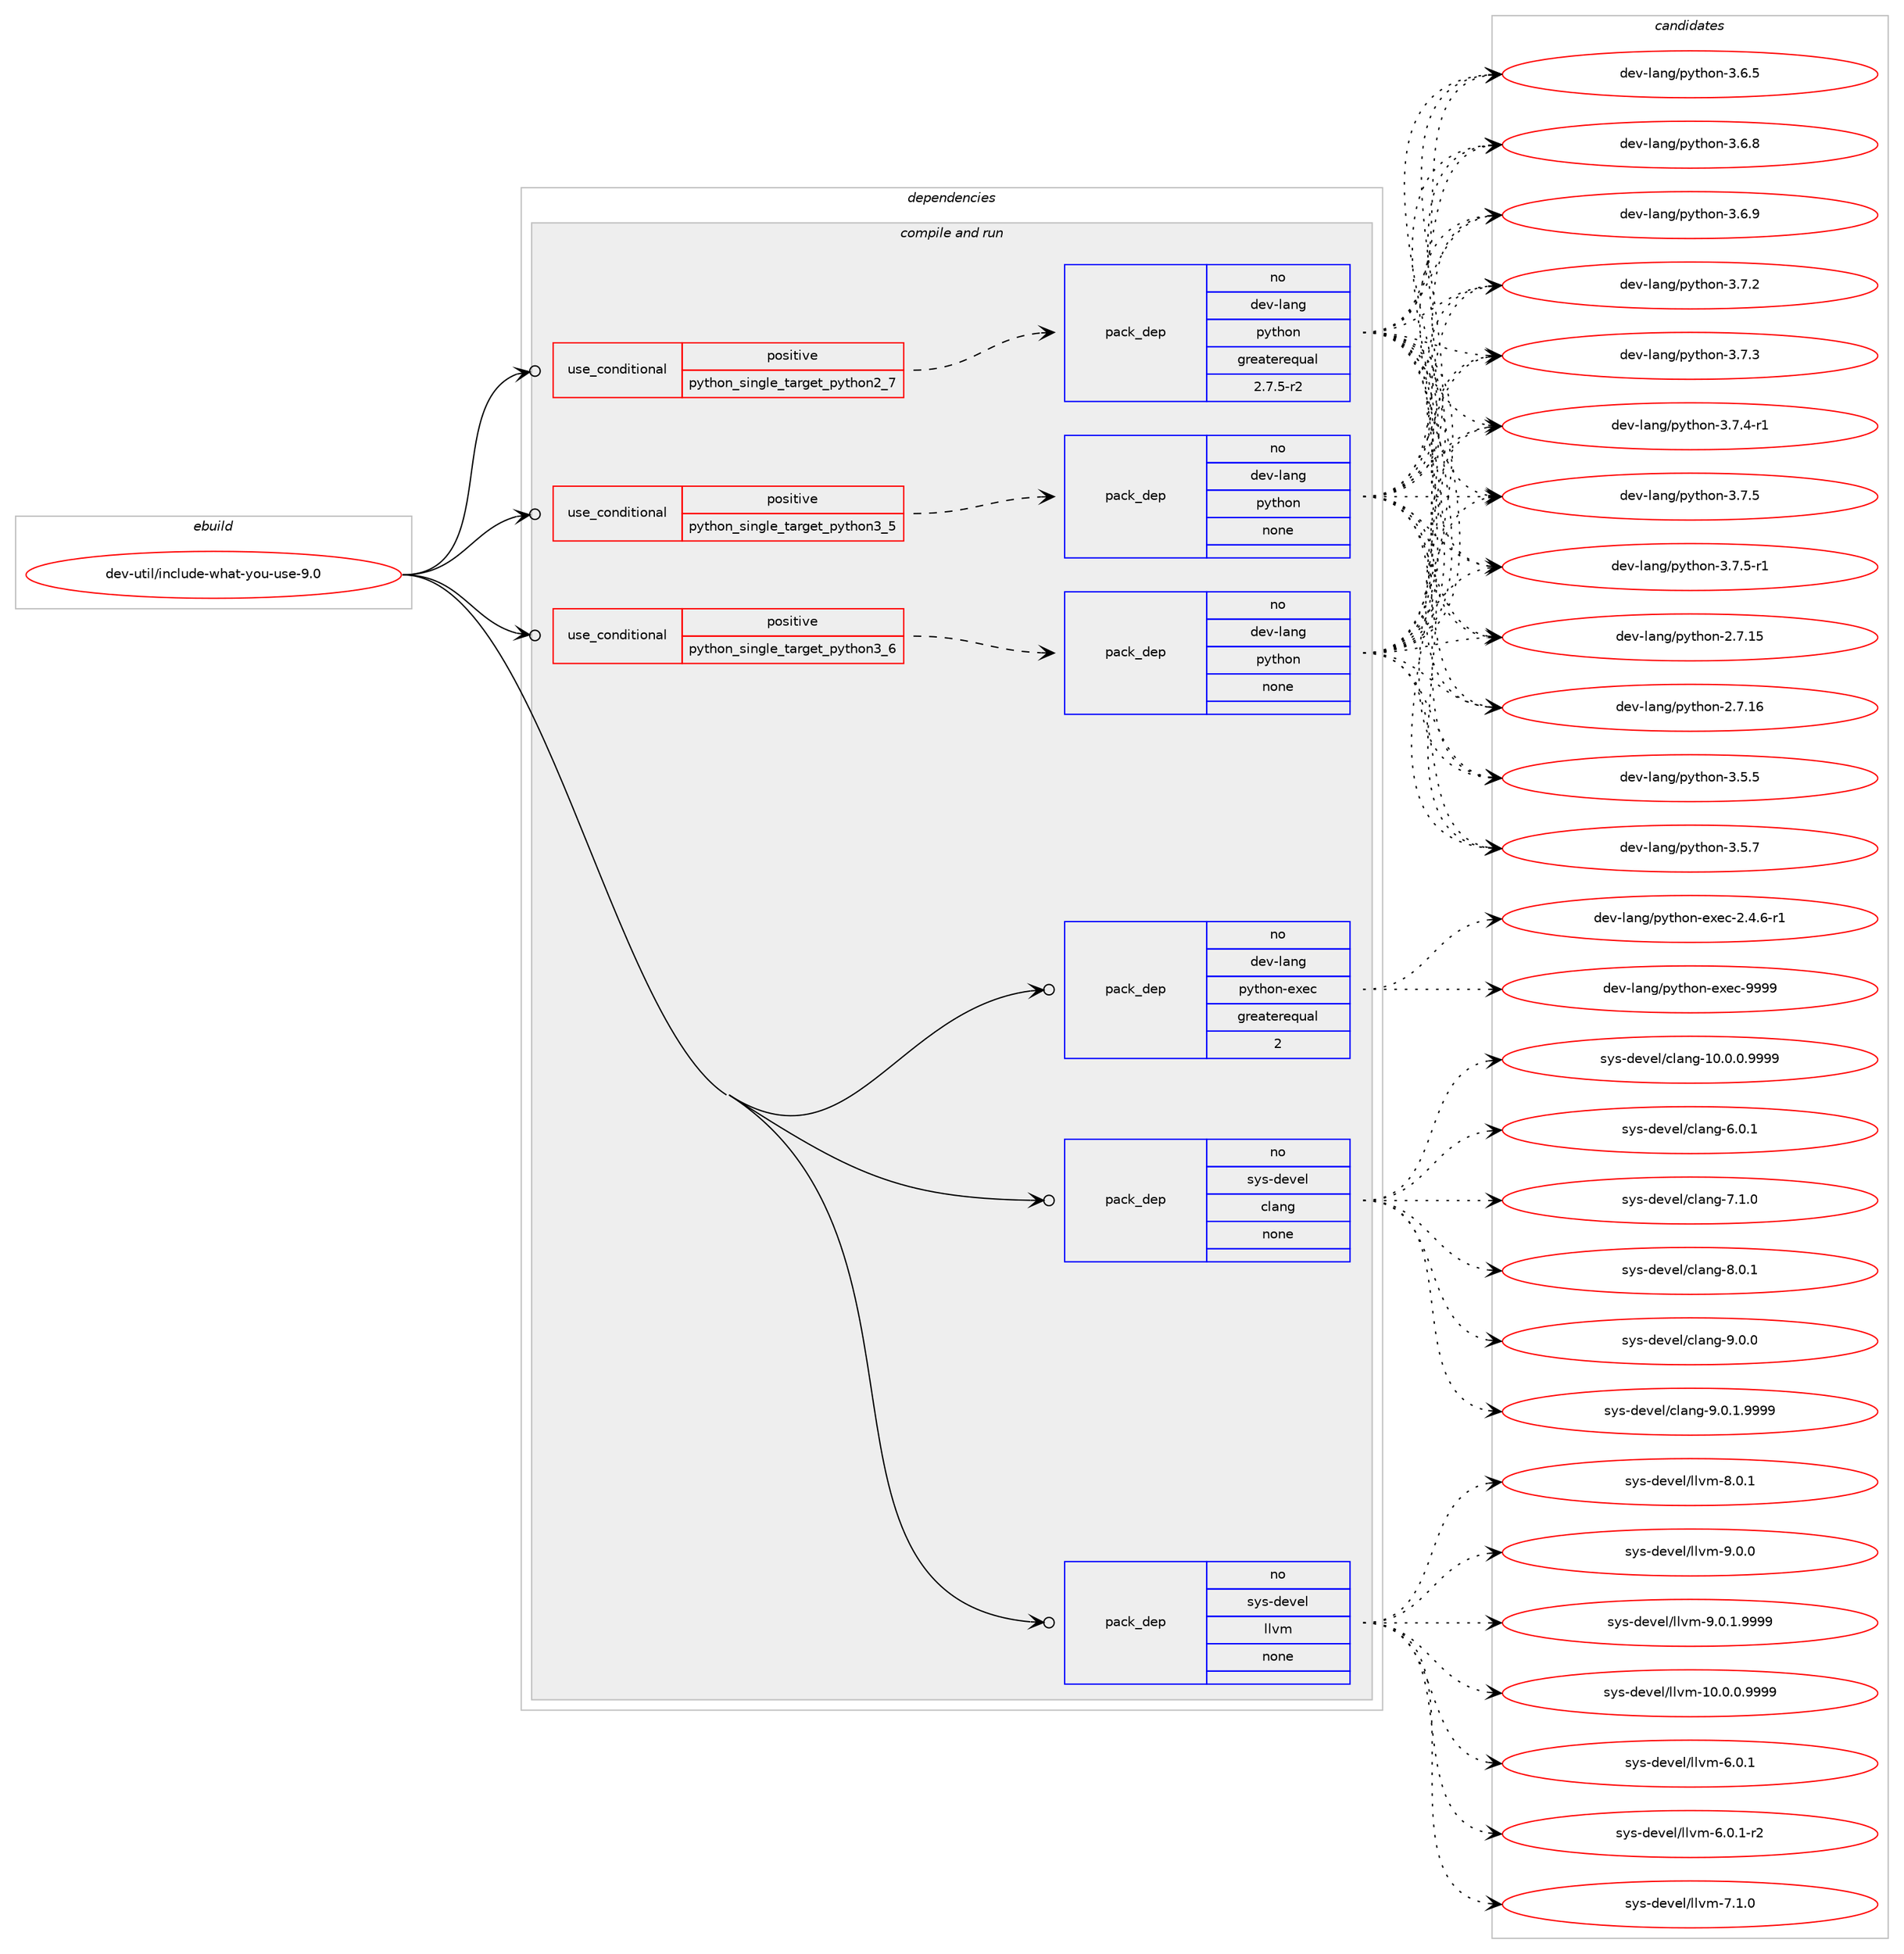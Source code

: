 digraph prolog {

# *************
# Graph options
# *************

newrank=true;
concentrate=true;
compound=true;
graph [rankdir=LR,fontname=Helvetica,fontsize=10,ranksep=1.5];#, ranksep=2.5, nodesep=0.2];
edge  [arrowhead=vee];
node  [fontname=Helvetica,fontsize=10];

# **********
# The ebuild
# **********

subgraph cluster_leftcol {
color=gray;
rank=same;
label=<<i>ebuild</i>>;
id [label="dev-util/include-what-you-use-9.0", color=red, width=4, href="../dev-util/include-what-you-use-9.0.svg"];
}

# ****************
# The dependencies
# ****************

subgraph cluster_midcol {
color=gray;
label=<<i>dependencies</i>>;
subgraph cluster_compile {
fillcolor="#eeeeee";
style=filled;
label=<<i>compile</i>>;
}
subgraph cluster_compileandrun {
fillcolor="#eeeeee";
style=filled;
label=<<i>compile and run</i>>;
subgraph cond182859 {
dependency729845 [label=<<TABLE BORDER="0" CELLBORDER="1" CELLSPACING="0" CELLPADDING="4"><TR><TD ROWSPAN="3" CELLPADDING="10">use_conditional</TD></TR><TR><TD>positive</TD></TR><TR><TD>python_single_target_python2_7</TD></TR></TABLE>>, shape=none, color=red];
subgraph pack534838 {
dependency729846 [label=<<TABLE BORDER="0" CELLBORDER="1" CELLSPACING="0" CELLPADDING="4" WIDTH="220"><TR><TD ROWSPAN="6" CELLPADDING="30">pack_dep</TD></TR><TR><TD WIDTH="110">no</TD></TR><TR><TD>dev-lang</TD></TR><TR><TD>python</TD></TR><TR><TD>greaterequal</TD></TR><TR><TD>2.7.5-r2</TD></TR></TABLE>>, shape=none, color=blue];
}
dependency729845:e -> dependency729846:w [weight=20,style="dashed",arrowhead="vee"];
}
id:e -> dependency729845:w [weight=20,style="solid",arrowhead="odotvee"];
subgraph cond182860 {
dependency729847 [label=<<TABLE BORDER="0" CELLBORDER="1" CELLSPACING="0" CELLPADDING="4"><TR><TD ROWSPAN="3" CELLPADDING="10">use_conditional</TD></TR><TR><TD>positive</TD></TR><TR><TD>python_single_target_python3_5</TD></TR></TABLE>>, shape=none, color=red];
subgraph pack534839 {
dependency729848 [label=<<TABLE BORDER="0" CELLBORDER="1" CELLSPACING="0" CELLPADDING="4" WIDTH="220"><TR><TD ROWSPAN="6" CELLPADDING="30">pack_dep</TD></TR><TR><TD WIDTH="110">no</TD></TR><TR><TD>dev-lang</TD></TR><TR><TD>python</TD></TR><TR><TD>none</TD></TR><TR><TD></TD></TR></TABLE>>, shape=none, color=blue];
}
dependency729847:e -> dependency729848:w [weight=20,style="dashed",arrowhead="vee"];
}
id:e -> dependency729847:w [weight=20,style="solid",arrowhead="odotvee"];
subgraph cond182861 {
dependency729849 [label=<<TABLE BORDER="0" CELLBORDER="1" CELLSPACING="0" CELLPADDING="4"><TR><TD ROWSPAN="3" CELLPADDING="10">use_conditional</TD></TR><TR><TD>positive</TD></TR><TR><TD>python_single_target_python3_6</TD></TR></TABLE>>, shape=none, color=red];
subgraph pack534840 {
dependency729850 [label=<<TABLE BORDER="0" CELLBORDER="1" CELLSPACING="0" CELLPADDING="4" WIDTH="220"><TR><TD ROWSPAN="6" CELLPADDING="30">pack_dep</TD></TR><TR><TD WIDTH="110">no</TD></TR><TR><TD>dev-lang</TD></TR><TR><TD>python</TD></TR><TR><TD>none</TD></TR><TR><TD></TD></TR></TABLE>>, shape=none, color=blue];
}
dependency729849:e -> dependency729850:w [weight=20,style="dashed",arrowhead="vee"];
}
id:e -> dependency729849:w [weight=20,style="solid",arrowhead="odotvee"];
subgraph pack534841 {
dependency729851 [label=<<TABLE BORDER="0" CELLBORDER="1" CELLSPACING="0" CELLPADDING="4" WIDTH="220"><TR><TD ROWSPAN="6" CELLPADDING="30">pack_dep</TD></TR><TR><TD WIDTH="110">no</TD></TR><TR><TD>dev-lang</TD></TR><TR><TD>python-exec</TD></TR><TR><TD>greaterequal</TD></TR><TR><TD>2</TD></TR></TABLE>>, shape=none, color=blue];
}
id:e -> dependency729851:w [weight=20,style="solid",arrowhead="odotvee"];
subgraph pack534842 {
dependency729852 [label=<<TABLE BORDER="0" CELLBORDER="1" CELLSPACING="0" CELLPADDING="4" WIDTH="220"><TR><TD ROWSPAN="6" CELLPADDING="30">pack_dep</TD></TR><TR><TD WIDTH="110">no</TD></TR><TR><TD>sys-devel</TD></TR><TR><TD>clang</TD></TR><TR><TD>none</TD></TR><TR><TD></TD></TR></TABLE>>, shape=none, color=blue];
}
id:e -> dependency729852:w [weight=20,style="solid",arrowhead="odotvee"];
subgraph pack534843 {
dependency729853 [label=<<TABLE BORDER="0" CELLBORDER="1" CELLSPACING="0" CELLPADDING="4" WIDTH="220"><TR><TD ROWSPAN="6" CELLPADDING="30">pack_dep</TD></TR><TR><TD WIDTH="110">no</TD></TR><TR><TD>sys-devel</TD></TR><TR><TD>llvm</TD></TR><TR><TD>none</TD></TR><TR><TD></TD></TR></TABLE>>, shape=none, color=blue];
}
id:e -> dependency729853:w [weight=20,style="solid",arrowhead="odotvee"];
}
subgraph cluster_run {
fillcolor="#eeeeee";
style=filled;
label=<<i>run</i>>;
}
}

# **************
# The candidates
# **************

subgraph cluster_choices {
rank=same;
color=gray;
label=<<i>candidates</i>>;

subgraph choice534838 {
color=black;
nodesep=1;
choice10010111845108971101034711212111610411111045504655464953 [label="dev-lang/python-2.7.15", color=red, width=4,href="../dev-lang/python-2.7.15.svg"];
choice10010111845108971101034711212111610411111045504655464954 [label="dev-lang/python-2.7.16", color=red, width=4,href="../dev-lang/python-2.7.16.svg"];
choice100101118451089711010347112121116104111110455146534653 [label="dev-lang/python-3.5.5", color=red, width=4,href="../dev-lang/python-3.5.5.svg"];
choice100101118451089711010347112121116104111110455146534655 [label="dev-lang/python-3.5.7", color=red, width=4,href="../dev-lang/python-3.5.7.svg"];
choice100101118451089711010347112121116104111110455146544653 [label="dev-lang/python-3.6.5", color=red, width=4,href="../dev-lang/python-3.6.5.svg"];
choice100101118451089711010347112121116104111110455146544656 [label="dev-lang/python-3.6.8", color=red, width=4,href="../dev-lang/python-3.6.8.svg"];
choice100101118451089711010347112121116104111110455146544657 [label="dev-lang/python-3.6.9", color=red, width=4,href="../dev-lang/python-3.6.9.svg"];
choice100101118451089711010347112121116104111110455146554650 [label="dev-lang/python-3.7.2", color=red, width=4,href="../dev-lang/python-3.7.2.svg"];
choice100101118451089711010347112121116104111110455146554651 [label="dev-lang/python-3.7.3", color=red, width=4,href="../dev-lang/python-3.7.3.svg"];
choice1001011184510897110103471121211161041111104551465546524511449 [label="dev-lang/python-3.7.4-r1", color=red, width=4,href="../dev-lang/python-3.7.4-r1.svg"];
choice100101118451089711010347112121116104111110455146554653 [label="dev-lang/python-3.7.5", color=red, width=4,href="../dev-lang/python-3.7.5.svg"];
choice1001011184510897110103471121211161041111104551465546534511449 [label="dev-lang/python-3.7.5-r1", color=red, width=4,href="../dev-lang/python-3.7.5-r1.svg"];
dependency729846:e -> choice10010111845108971101034711212111610411111045504655464953:w [style=dotted,weight="100"];
dependency729846:e -> choice10010111845108971101034711212111610411111045504655464954:w [style=dotted,weight="100"];
dependency729846:e -> choice100101118451089711010347112121116104111110455146534653:w [style=dotted,weight="100"];
dependency729846:e -> choice100101118451089711010347112121116104111110455146534655:w [style=dotted,weight="100"];
dependency729846:e -> choice100101118451089711010347112121116104111110455146544653:w [style=dotted,weight="100"];
dependency729846:e -> choice100101118451089711010347112121116104111110455146544656:w [style=dotted,weight="100"];
dependency729846:e -> choice100101118451089711010347112121116104111110455146544657:w [style=dotted,weight="100"];
dependency729846:e -> choice100101118451089711010347112121116104111110455146554650:w [style=dotted,weight="100"];
dependency729846:e -> choice100101118451089711010347112121116104111110455146554651:w [style=dotted,weight="100"];
dependency729846:e -> choice1001011184510897110103471121211161041111104551465546524511449:w [style=dotted,weight="100"];
dependency729846:e -> choice100101118451089711010347112121116104111110455146554653:w [style=dotted,weight="100"];
dependency729846:e -> choice1001011184510897110103471121211161041111104551465546534511449:w [style=dotted,weight="100"];
}
subgraph choice534839 {
color=black;
nodesep=1;
choice10010111845108971101034711212111610411111045504655464953 [label="dev-lang/python-2.7.15", color=red, width=4,href="../dev-lang/python-2.7.15.svg"];
choice10010111845108971101034711212111610411111045504655464954 [label="dev-lang/python-2.7.16", color=red, width=4,href="../dev-lang/python-2.7.16.svg"];
choice100101118451089711010347112121116104111110455146534653 [label="dev-lang/python-3.5.5", color=red, width=4,href="../dev-lang/python-3.5.5.svg"];
choice100101118451089711010347112121116104111110455146534655 [label="dev-lang/python-3.5.7", color=red, width=4,href="../dev-lang/python-3.5.7.svg"];
choice100101118451089711010347112121116104111110455146544653 [label="dev-lang/python-3.6.5", color=red, width=4,href="../dev-lang/python-3.6.5.svg"];
choice100101118451089711010347112121116104111110455146544656 [label="dev-lang/python-3.6.8", color=red, width=4,href="../dev-lang/python-3.6.8.svg"];
choice100101118451089711010347112121116104111110455146544657 [label="dev-lang/python-3.6.9", color=red, width=4,href="../dev-lang/python-3.6.9.svg"];
choice100101118451089711010347112121116104111110455146554650 [label="dev-lang/python-3.7.2", color=red, width=4,href="../dev-lang/python-3.7.2.svg"];
choice100101118451089711010347112121116104111110455146554651 [label="dev-lang/python-3.7.3", color=red, width=4,href="../dev-lang/python-3.7.3.svg"];
choice1001011184510897110103471121211161041111104551465546524511449 [label="dev-lang/python-3.7.4-r1", color=red, width=4,href="../dev-lang/python-3.7.4-r1.svg"];
choice100101118451089711010347112121116104111110455146554653 [label="dev-lang/python-3.7.5", color=red, width=4,href="../dev-lang/python-3.7.5.svg"];
choice1001011184510897110103471121211161041111104551465546534511449 [label="dev-lang/python-3.7.5-r1", color=red, width=4,href="../dev-lang/python-3.7.5-r1.svg"];
dependency729848:e -> choice10010111845108971101034711212111610411111045504655464953:w [style=dotted,weight="100"];
dependency729848:e -> choice10010111845108971101034711212111610411111045504655464954:w [style=dotted,weight="100"];
dependency729848:e -> choice100101118451089711010347112121116104111110455146534653:w [style=dotted,weight="100"];
dependency729848:e -> choice100101118451089711010347112121116104111110455146534655:w [style=dotted,weight="100"];
dependency729848:e -> choice100101118451089711010347112121116104111110455146544653:w [style=dotted,weight="100"];
dependency729848:e -> choice100101118451089711010347112121116104111110455146544656:w [style=dotted,weight="100"];
dependency729848:e -> choice100101118451089711010347112121116104111110455146544657:w [style=dotted,weight="100"];
dependency729848:e -> choice100101118451089711010347112121116104111110455146554650:w [style=dotted,weight="100"];
dependency729848:e -> choice100101118451089711010347112121116104111110455146554651:w [style=dotted,weight="100"];
dependency729848:e -> choice1001011184510897110103471121211161041111104551465546524511449:w [style=dotted,weight="100"];
dependency729848:e -> choice100101118451089711010347112121116104111110455146554653:w [style=dotted,weight="100"];
dependency729848:e -> choice1001011184510897110103471121211161041111104551465546534511449:w [style=dotted,weight="100"];
}
subgraph choice534840 {
color=black;
nodesep=1;
choice10010111845108971101034711212111610411111045504655464953 [label="dev-lang/python-2.7.15", color=red, width=4,href="../dev-lang/python-2.7.15.svg"];
choice10010111845108971101034711212111610411111045504655464954 [label="dev-lang/python-2.7.16", color=red, width=4,href="../dev-lang/python-2.7.16.svg"];
choice100101118451089711010347112121116104111110455146534653 [label="dev-lang/python-3.5.5", color=red, width=4,href="../dev-lang/python-3.5.5.svg"];
choice100101118451089711010347112121116104111110455146534655 [label="dev-lang/python-3.5.7", color=red, width=4,href="../dev-lang/python-3.5.7.svg"];
choice100101118451089711010347112121116104111110455146544653 [label="dev-lang/python-3.6.5", color=red, width=4,href="../dev-lang/python-3.6.5.svg"];
choice100101118451089711010347112121116104111110455146544656 [label="dev-lang/python-3.6.8", color=red, width=4,href="../dev-lang/python-3.6.8.svg"];
choice100101118451089711010347112121116104111110455146544657 [label="dev-lang/python-3.6.9", color=red, width=4,href="../dev-lang/python-3.6.9.svg"];
choice100101118451089711010347112121116104111110455146554650 [label="dev-lang/python-3.7.2", color=red, width=4,href="../dev-lang/python-3.7.2.svg"];
choice100101118451089711010347112121116104111110455146554651 [label="dev-lang/python-3.7.3", color=red, width=4,href="../dev-lang/python-3.7.3.svg"];
choice1001011184510897110103471121211161041111104551465546524511449 [label="dev-lang/python-3.7.4-r1", color=red, width=4,href="../dev-lang/python-3.7.4-r1.svg"];
choice100101118451089711010347112121116104111110455146554653 [label="dev-lang/python-3.7.5", color=red, width=4,href="../dev-lang/python-3.7.5.svg"];
choice1001011184510897110103471121211161041111104551465546534511449 [label="dev-lang/python-3.7.5-r1", color=red, width=4,href="../dev-lang/python-3.7.5-r1.svg"];
dependency729850:e -> choice10010111845108971101034711212111610411111045504655464953:w [style=dotted,weight="100"];
dependency729850:e -> choice10010111845108971101034711212111610411111045504655464954:w [style=dotted,weight="100"];
dependency729850:e -> choice100101118451089711010347112121116104111110455146534653:w [style=dotted,weight="100"];
dependency729850:e -> choice100101118451089711010347112121116104111110455146534655:w [style=dotted,weight="100"];
dependency729850:e -> choice100101118451089711010347112121116104111110455146544653:w [style=dotted,weight="100"];
dependency729850:e -> choice100101118451089711010347112121116104111110455146544656:w [style=dotted,weight="100"];
dependency729850:e -> choice100101118451089711010347112121116104111110455146544657:w [style=dotted,weight="100"];
dependency729850:e -> choice100101118451089711010347112121116104111110455146554650:w [style=dotted,weight="100"];
dependency729850:e -> choice100101118451089711010347112121116104111110455146554651:w [style=dotted,weight="100"];
dependency729850:e -> choice1001011184510897110103471121211161041111104551465546524511449:w [style=dotted,weight="100"];
dependency729850:e -> choice100101118451089711010347112121116104111110455146554653:w [style=dotted,weight="100"];
dependency729850:e -> choice1001011184510897110103471121211161041111104551465546534511449:w [style=dotted,weight="100"];
}
subgraph choice534841 {
color=black;
nodesep=1;
choice10010111845108971101034711212111610411111045101120101994550465246544511449 [label="dev-lang/python-exec-2.4.6-r1", color=red, width=4,href="../dev-lang/python-exec-2.4.6-r1.svg"];
choice10010111845108971101034711212111610411111045101120101994557575757 [label="dev-lang/python-exec-9999", color=red, width=4,href="../dev-lang/python-exec-9999.svg"];
dependency729851:e -> choice10010111845108971101034711212111610411111045101120101994550465246544511449:w [style=dotted,weight="100"];
dependency729851:e -> choice10010111845108971101034711212111610411111045101120101994557575757:w [style=dotted,weight="100"];
}
subgraph choice534842 {
color=black;
nodesep=1;
choice11512111545100101118101108479910897110103454948464846484657575757 [label="sys-devel/clang-10.0.0.9999", color=red, width=4,href="../sys-devel/clang-10.0.0.9999.svg"];
choice11512111545100101118101108479910897110103455446484649 [label="sys-devel/clang-6.0.1", color=red, width=4,href="../sys-devel/clang-6.0.1.svg"];
choice11512111545100101118101108479910897110103455546494648 [label="sys-devel/clang-7.1.0", color=red, width=4,href="../sys-devel/clang-7.1.0.svg"];
choice11512111545100101118101108479910897110103455646484649 [label="sys-devel/clang-8.0.1", color=red, width=4,href="../sys-devel/clang-8.0.1.svg"];
choice11512111545100101118101108479910897110103455746484648 [label="sys-devel/clang-9.0.0", color=red, width=4,href="../sys-devel/clang-9.0.0.svg"];
choice115121115451001011181011084799108971101034557464846494657575757 [label="sys-devel/clang-9.0.1.9999", color=red, width=4,href="../sys-devel/clang-9.0.1.9999.svg"];
dependency729852:e -> choice11512111545100101118101108479910897110103454948464846484657575757:w [style=dotted,weight="100"];
dependency729852:e -> choice11512111545100101118101108479910897110103455446484649:w [style=dotted,weight="100"];
dependency729852:e -> choice11512111545100101118101108479910897110103455546494648:w [style=dotted,weight="100"];
dependency729852:e -> choice11512111545100101118101108479910897110103455646484649:w [style=dotted,weight="100"];
dependency729852:e -> choice11512111545100101118101108479910897110103455746484648:w [style=dotted,weight="100"];
dependency729852:e -> choice115121115451001011181011084799108971101034557464846494657575757:w [style=dotted,weight="100"];
}
subgraph choice534843 {
color=black;
nodesep=1;
choice1151211154510010111810110847108108118109454948464846484657575757 [label="sys-devel/llvm-10.0.0.9999", color=red, width=4,href="../sys-devel/llvm-10.0.0.9999.svg"];
choice1151211154510010111810110847108108118109455446484649 [label="sys-devel/llvm-6.0.1", color=red, width=4,href="../sys-devel/llvm-6.0.1.svg"];
choice11512111545100101118101108471081081181094554464846494511450 [label="sys-devel/llvm-6.0.1-r2", color=red, width=4,href="../sys-devel/llvm-6.0.1-r2.svg"];
choice1151211154510010111810110847108108118109455546494648 [label="sys-devel/llvm-7.1.0", color=red, width=4,href="../sys-devel/llvm-7.1.0.svg"];
choice1151211154510010111810110847108108118109455646484649 [label="sys-devel/llvm-8.0.1", color=red, width=4,href="../sys-devel/llvm-8.0.1.svg"];
choice1151211154510010111810110847108108118109455746484648 [label="sys-devel/llvm-9.0.0", color=red, width=4,href="../sys-devel/llvm-9.0.0.svg"];
choice11512111545100101118101108471081081181094557464846494657575757 [label="sys-devel/llvm-9.0.1.9999", color=red, width=4,href="../sys-devel/llvm-9.0.1.9999.svg"];
dependency729853:e -> choice1151211154510010111810110847108108118109454948464846484657575757:w [style=dotted,weight="100"];
dependency729853:e -> choice1151211154510010111810110847108108118109455446484649:w [style=dotted,weight="100"];
dependency729853:e -> choice11512111545100101118101108471081081181094554464846494511450:w [style=dotted,weight="100"];
dependency729853:e -> choice1151211154510010111810110847108108118109455546494648:w [style=dotted,weight="100"];
dependency729853:e -> choice1151211154510010111810110847108108118109455646484649:w [style=dotted,weight="100"];
dependency729853:e -> choice1151211154510010111810110847108108118109455746484648:w [style=dotted,weight="100"];
dependency729853:e -> choice11512111545100101118101108471081081181094557464846494657575757:w [style=dotted,weight="100"];
}
}

}
